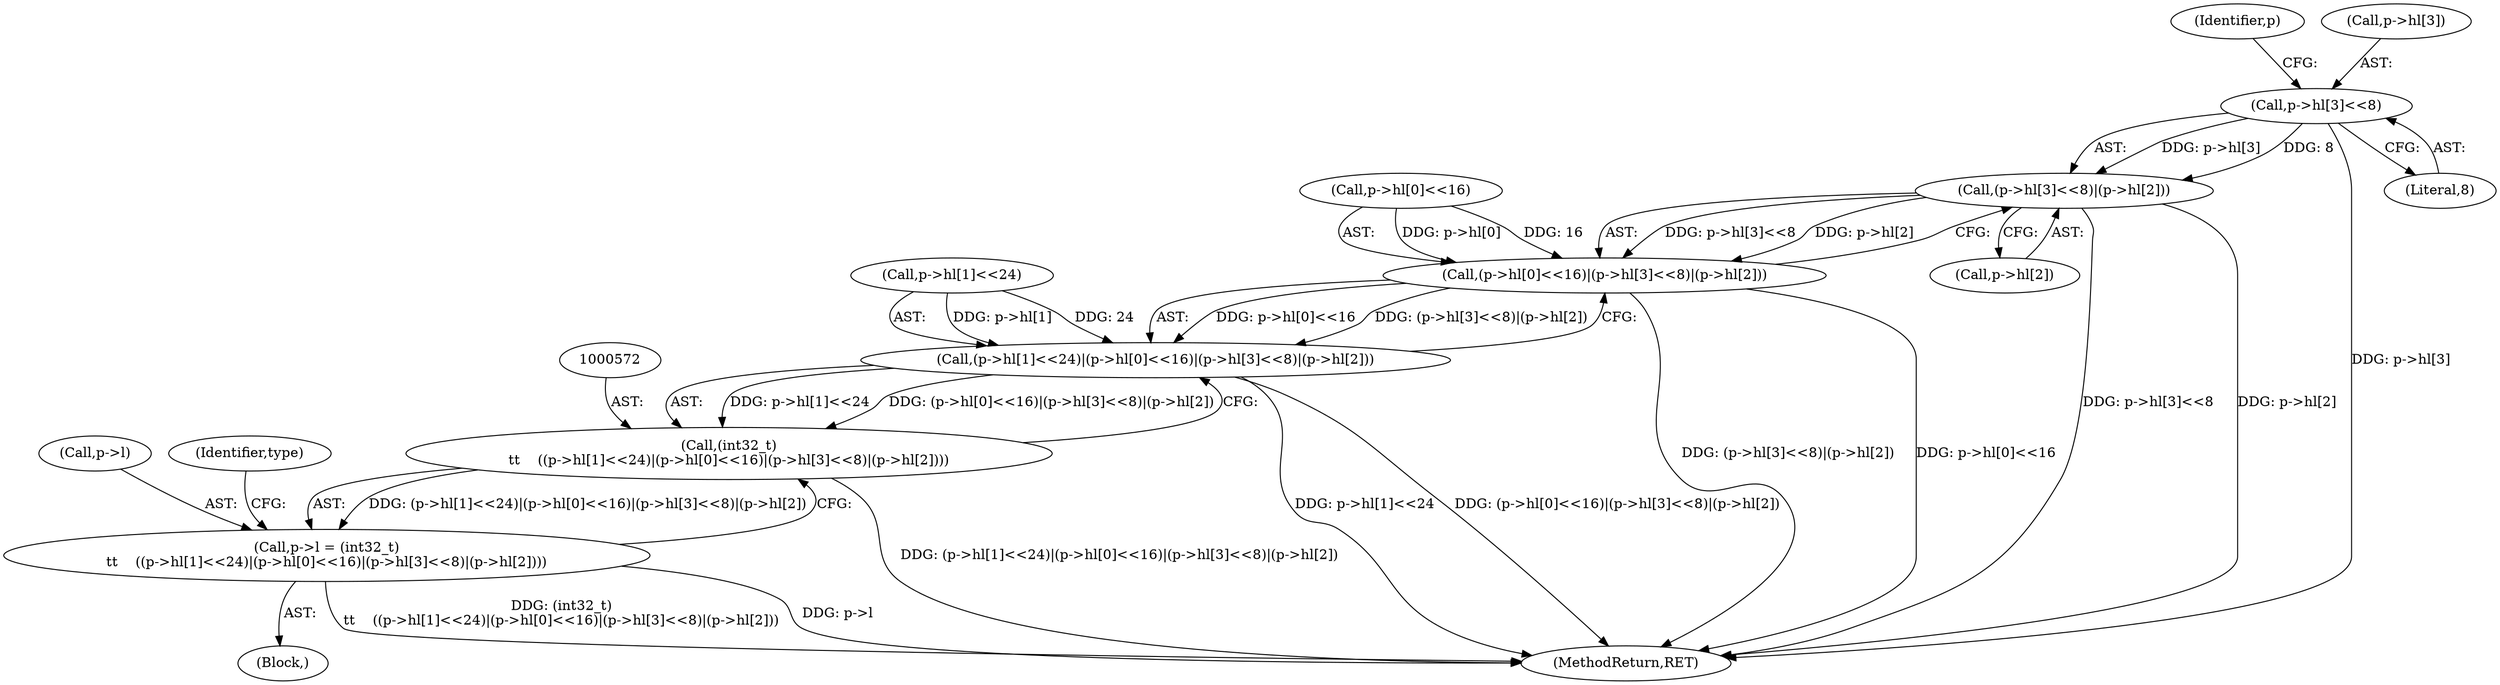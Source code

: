 digraph "0_file_59e63838913eee47f5c120a6c53d4565af638158@array" {
"1000590" [label="(Call,p->hl[3]<<8)"];
"1000589" [label="(Call,(p->hl[3]<<8)|(p->hl[2]))"];
"1000581" [label="(Call,(p->hl[0]<<16)|(p->hl[3]<<8)|(p->hl[2]))"];
"1000573" [label="(Call,(p->hl[1]<<24)|(p->hl[0]<<16)|(p->hl[3]<<8)|(p->hl[2]))"];
"1000571" [label="(Call,(int32_t)\n\t\t    ((p->hl[1]<<24)|(p->hl[0]<<16)|(p->hl[3]<<8)|(p->hl[2])))"];
"1000567" [label="(Call,p->l = (int32_t)\n\t\t    ((p->hl[1]<<24)|(p->hl[0]<<16)|(p->hl[3]<<8)|(p->hl[2])))"];
"1000567" [label="(Call,p->l = (int32_t)\n\t\t    ((p->hl[1]<<24)|(p->hl[0]<<16)|(p->hl[3]<<8)|(p->hl[2])))"];
"1000571" [label="(Call,(int32_t)\n\t\t    ((p->hl[1]<<24)|(p->hl[0]<<16)|(p->hl[3]<<8)|(p->hl[2])))"];
"1000589" [label="(Call,(p->hl[3]<<8)|(p->hl[2]))"];
"1000568" [label="(Call,p->l)"];
"1000123" [label="(Block,)"];
"1000597" [label="(Call,p->hl[2])"];
"1000908" [label="(MethodReturn,RET)"];
"1000604" [label="(Identifier,type)"];
"1000590" [label="(Call,p->hl[3]<<8)"];
"1000582" [label="(Call,p->hl[0]<<16)"];
"1000573" [label="(Call,(p->hl[1]<<24)|(p->hl[0]<<16)|(p->hl[3]<<8)|(p->hl[2]))"];
"1000599" [label="(Identifier,p)"];
"1000591" [label="(Call,p->hl[3])"];
"1000596" [label="(Literal,8)"];
"1000581" [label="(Call,(p->hl[0]<<16)|(p->hl[3]<<8)|(p->hl[2]))"];
"1000574" [label="(Call,p->hl[1]<<24)"];
"1000590" -> "1000589"  [label="AST: "];
"1000590" -> "1000596"  [label="CFG: "];
"1000591" -> "1000590"  [label="AST: "];
"1000596" -> "1000590"  [label="AST: "];
"1000599" -> "1000590"  [label="CFG: "];
"1000590" -> "1000908"  [label="DDG: p->hl[3]"];
"1000590" -> "1000589"  [label="DDG: p->hl[3]"];
"1000590" -> "1000589"  [label="DDG: 8"];
"1000589" -> "1000581"  [label="AST: "];
"1000589" -> "1000597"  [label="CFG: "];
"1000597" -> "1000589"  [label="AST: "];
"1000581" -> "1000589"  [label="CFG: "];
"1000589" -> "1000908"  [label="DDG: p->hl[3]<<8"];
"1000589" -> "1000908"  [label="DDG: p->hl[2]"];
"1000589" -> "1000581"  [label="DDG: p->hl[3]<<8"];
"1000589" -> "1000581"  [label="DDG: p->hl[2]"];
"1000581" -> "1000573"  [label="AST: "];
"1000582" -> "1000581"  [label="AST: "];
"1000573" -> "1000581"  [label="CFG: "];
"1000581" -> "1000908"  [label="DDG: (p->hl[3]<<8)|(p->hl[2])"];
"1000581" -> "1000908"  [label="DDG: p->hl[0]<<16"];
"1000581" -> "1000573"  [label="DDG: p->hl[0]<<16"];
"1000581" -> "1000573"  [label="DDG: (p->hl[3]<<8)|(p->hl[2])"];
"1000582" -> "1000581"  [label="DDG: p->hl[0]"];
"1000582" -> "1000581"  [label="DDG: 16"];
"1000573" -> "1000571"  [label="AST: "];
"1000574" -> "1000573"  [label="AST: "];
"1000571" -> "1000573"  [label="CFG: "];
"1000573" -> "1000908"  [label="DDG: p->hl[1]<<24"];
"1000573" -> "1000908"  [label="DDG: (p->hl[0]<<16)|(p->hl[3]<<8)|(p->hl[2])"];
"1000573" -> "1000571"  [label="DDG: p->hl[1]<<24"];
"1000573" -> "1000571"  [label="DDG: (p->hl[0]<<16)|(p->hl[3]<<8)|(p->hl[2])"];
"1000574" -> "1000573"  [label="DDG: p->hl[1]"];
"1000574" -> "1000573"  [label="DDG: 24"];
"1000571" -> "1000567"  [label="AST: "];
"1000572" -> "1000571"  [label="AST: "];
"1000567" -> "1000571"  [label="CFG: "];
"1000571" -> "1000908"  [label="DDG: (p->hl[1]<<24)|(p->hl[0]<<16)|(p->hl[3]<<8)|(p->hl[2])"];
"1000571" -> "1000567"  [label="DDG: (p->hl[1]<<24)|(p->hl[0]<<16)|(p->hl[3]<<8)|(p->hl[2])"];
"1000567" -> "1000123"  [label="AST: "];
"1000568" -> "1000567"  [label="AST: "];
"1000604" -> "1000567"  [label="CFG: "];
"1000567" -> "1000908"  [label="DDG: (int32_t)\n\t\t    ((p->hl[1]<<24)|(p->hl[0]<<16)|(p->hl[3]<<8)|(p->hl[2]))"];
"1000567" -> "1000908"  [label="DDG: p->l"];
}
